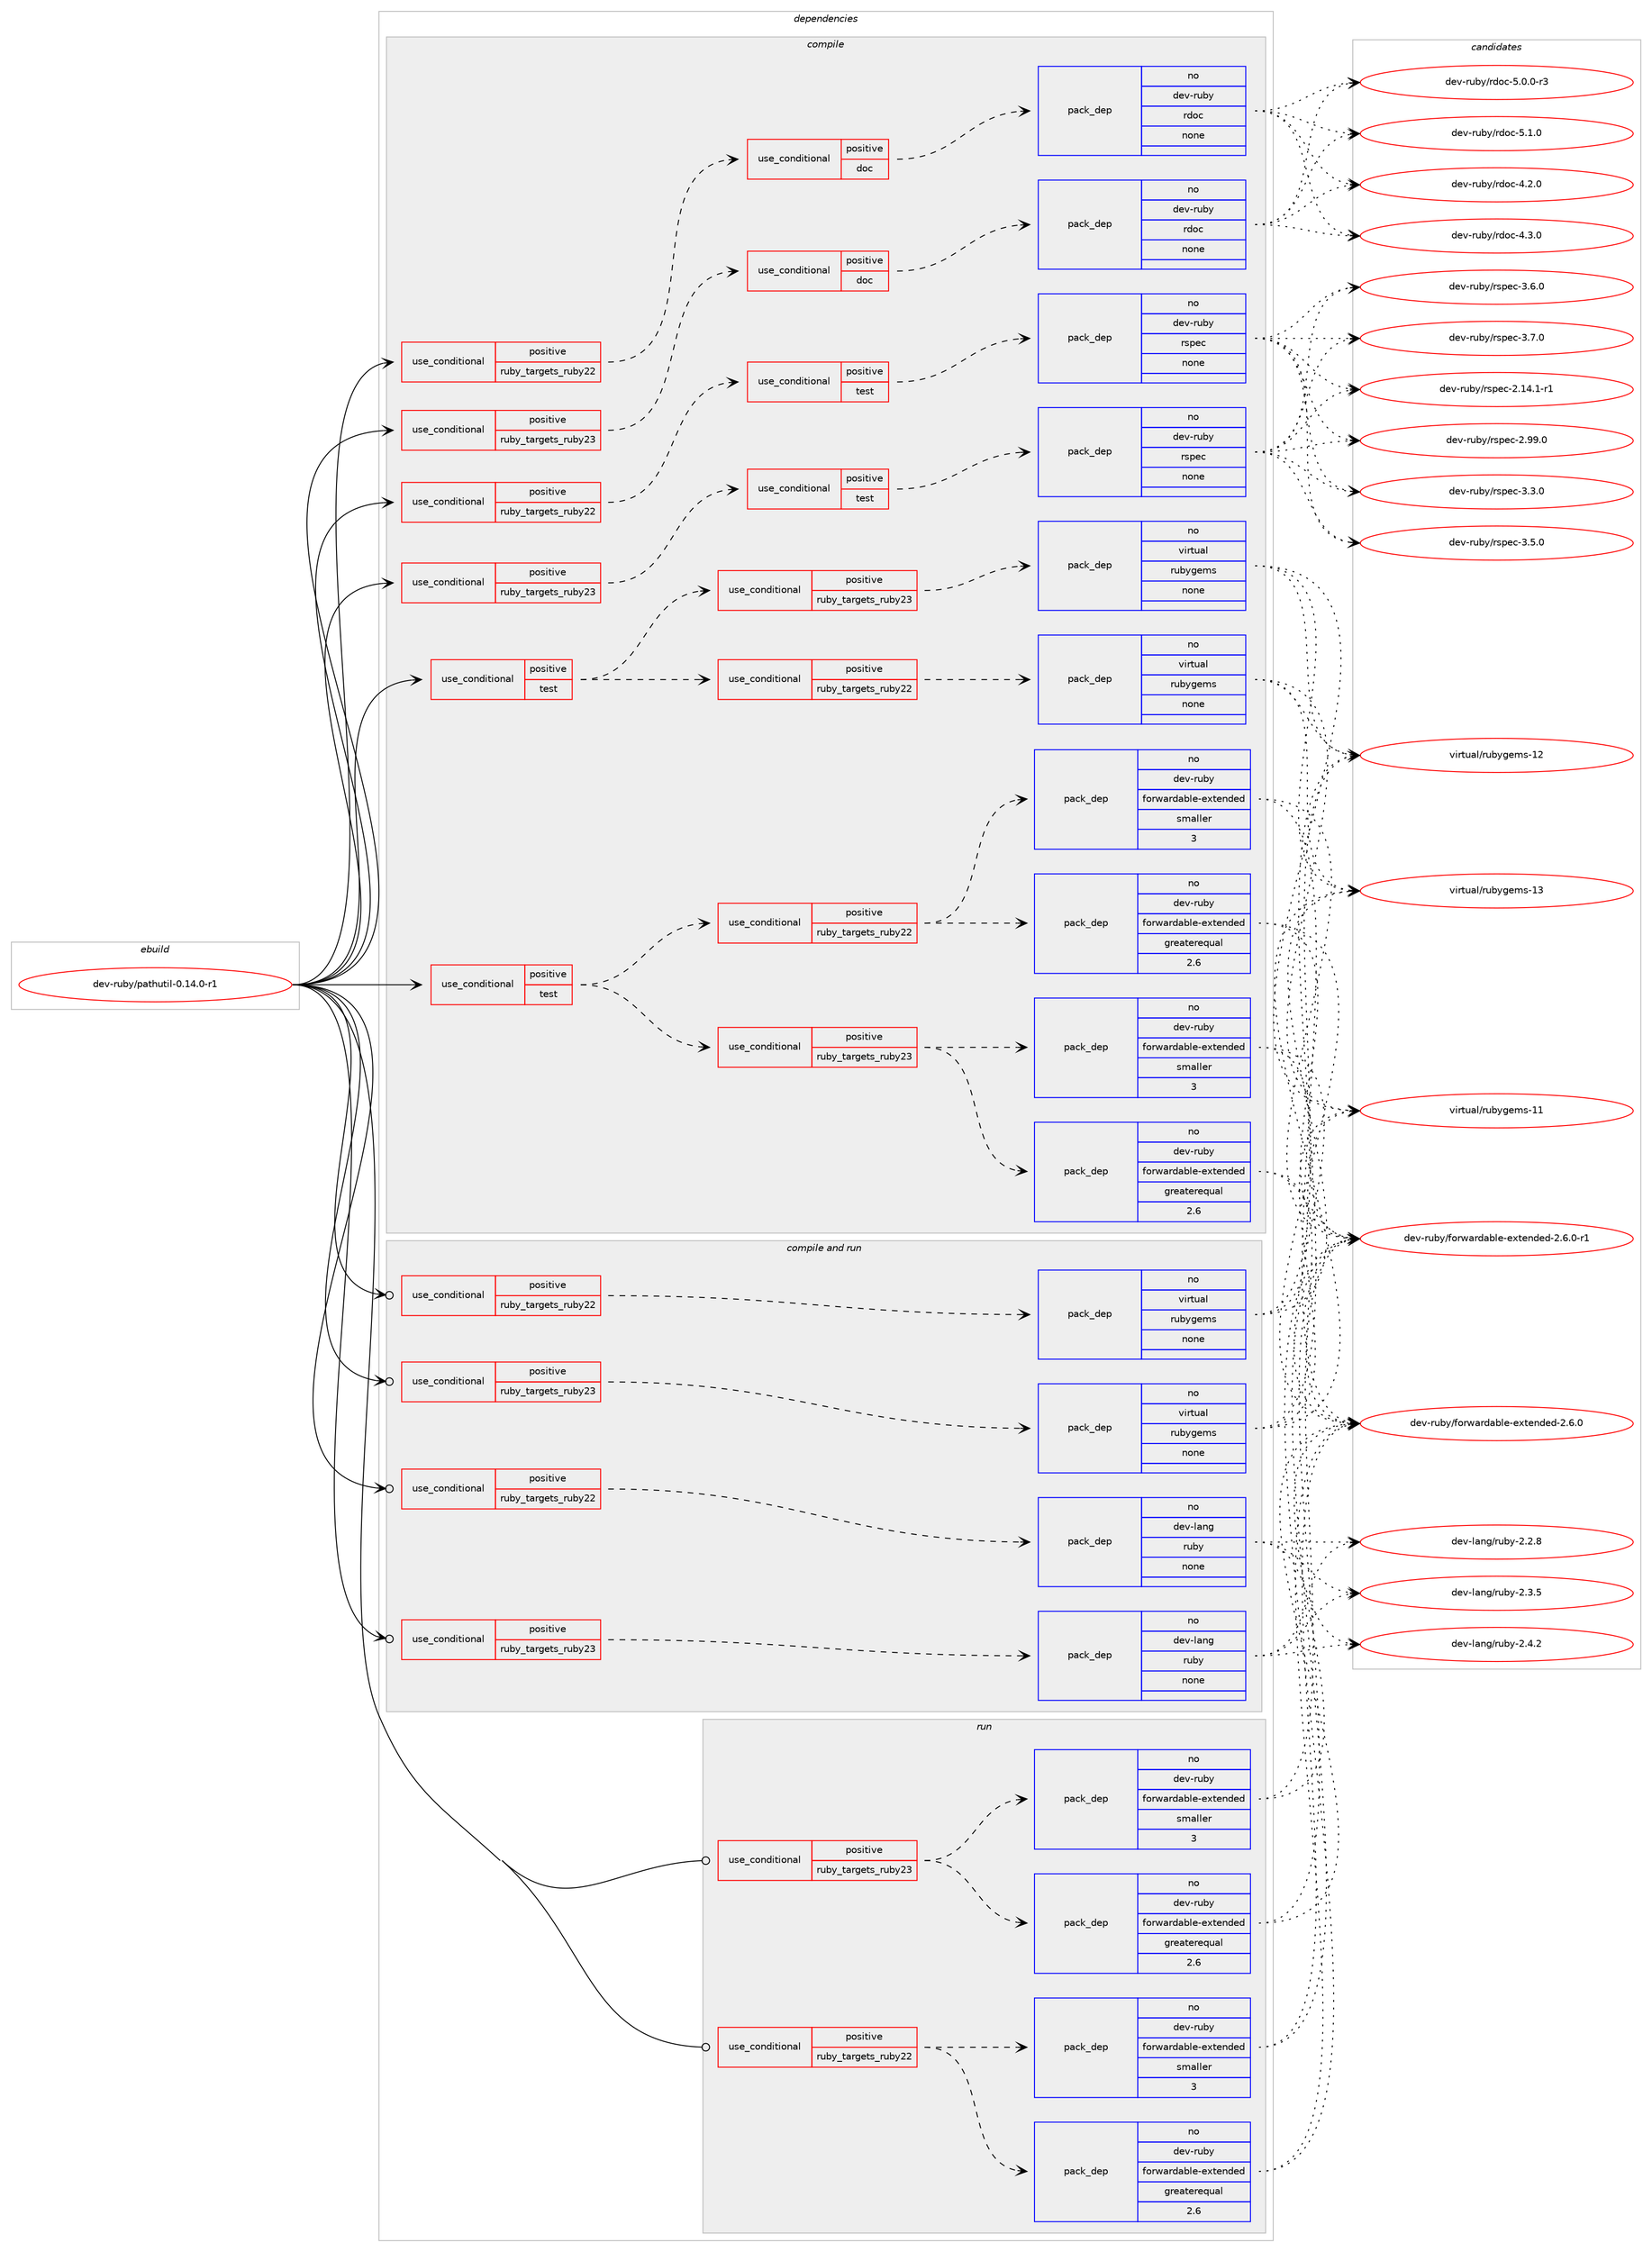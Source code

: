 digraph prolog {

# *************
# Graph options
# *************

newrank=true;
concentrate=true;
compound=true;
graph [rankdir=LR,fontname=Helvetica,fontsize=10,ranksep=1.5];#, ranksep=2.5, nodesep=0.2];
edge  [arrowhead=vee];
node  [fontname=Helvetica,fontsize=10];

# **********
# The ebuild
# **********

subgraph cluster_leftcol {
color=gray;
rank=same;
label=<<i>ebuild</i>>;
id [label="dev-ruby/pathutil-0.14.0-r1", color=red, width=4, href="../dev-ruby/pathutil-0.14.0-r1.svg"];
}

# ****************
# The dependencies
# ****************

subgraph cluster_midcol {
color=gray;
label=<<i>dependencies</i>>;
subgraph cluster_compile {
fillcolor="#eeeeee";
style=filled;
label=<<i>compile</i>>;
subgraph cond64589 {
dependency253042 [label=<<TABLE BORDER="0" CELLBORDER="1" CELLSPACING="0" CELLPADDING="4"><TR><TD ROWSPAN="3" CELLPADDING="10">use_conditional</TD></TR><TR><TD>positive</TD></TR><TR><TD>ruby_targets_ruby22</TD></TR></TABLE>>, shape=none, color=red];
subgraph cond64590 {
dependency253043 [label=<<TABLE BORDER="0" CELLBORDER="1" CELLSPACING="0" CELLPADDING="4"><TR><TD ROWSPAN="3" CELLPADDING="10">use_conditional</TD></TR><TR><TD>positive</TD></TR><TR><TD>doc</TD></TR></TABLE>>, shape=none, color=red];
subgraph pack184348 {
dependency253044 [label=<<TABLE BORDER="0" CELLBORDER="1" CELLSPACING="0" CELLPADDING="4" WIDTH="220"><TR><TD ROWSPAN="6" CELLPADDING="30">pack_dep</TD></TR><TR><TD WIDTH="110">no</TD></TR><TR><TD>dev-ruby</TD></TR><TR><TD>rdoc</TD></TR><TR><TD>none</TD></TR><TR><TD></TD></TR></TABLE>>, shape=none, color=blue];
}
dependency253043:e -> dependency253044:w [weight=20,style="dashed",arrowhead="vee"];
}
dependency253042:e -> dependency253043:w [weight=20,style="dashed",arrowhead="vee"];
}
id:e -> dependency253042:w [weight=20,style="solid",arrowhead="vee"];
subgraph cond64591 {
dependency253045 [label=<<TABLE BORDER="0" CELLBORDER="1" CELLSPACING="0" CELLPADDING="4"><TR><TD ROWSPAN="3" CELLPADDING="10">use_conditional</TD></TR><TR><TD>positive</TD></TR><TR><TD>ruby_targets_ruby22</TD></TR></TABLE>>, shape=none, color=red];
subgraph cond64592 {
dependency253046 [label=<<TABLE BORDER="0" CELLBORDER="1" CELLSPACING="0" CELLPADDING="4"><TR><TD ROWSPAN="3" CELLPADDING="10">use_conditional</TD></TR><TR><TD>positive</TD></TR><TR><TD>test</TD></TR></TABLE>>, shape=none, color=red];
subgraph pack184349 {
dependency253047 [label=<<TABLE BORDER="0" CELLBORDER="1" CELLSPACING="0" CELLPADDING="4" WIDTH="220"><TR><TD ROWSPAN="6" CELLPADDING="30">pack_dep</TD></TR><TR><TD WIDTH="110">no</TD></TR><TR><TD>dev-ruby</TD></TR><TR><TD>rspec</TD></TR><TR><TD>none</TD></TR><TR><TD></TD></TR></TABLE>>, shape=none, color=blue];
}
dependency253046:e -> dependency253047:w [weight=20,style="dashed",arrowhead="vee"];
}
dependency253045:e -> dependency253046:w [weight=20,style="dashed",arrowhead="vee"];
}
id:e -> dependency253045:w [weight=20,style="solid",arrowhead="vee"];
subgraph cond64593 {
dependency253048 [label=<<TABLE BORDER="0" CELLBORDER="1" CELLSPACING="0" CELLPADDING="4"><TR><TD ROWSPAN="3" CELLPADDING="10">use_conditional</TD></TR><TR><TD>positive</TD></TR><TR><TD>ruby_targets_ruby23</TD></TR></TABLE>>, shape=none, color=red];
subgraph cond64594 {
dependency253049 [label=<<TABLE BORDER="0" CELLBORDER="1" CELLSPACING="0" CELLPADDING="4"><TR><TD ROWSPAN="3" CELLPADDING="10">use_conditional</TD></TR><TR><TD>positive</TD></TR><TR><TD>doc</TD></TR></TABLE>>, shape=none, color=red];
subgraph pack184350 {
dependency253050 [label=<<TABLE BORDER="0" CELLBORDER="1" CELLSPACING="0" CELLPADDING="4" WIDTH="220"><TR><TD ROWSPAN="6" CELLPADDING="30">pack_dep</TD></TR><TR><TD WIDTH="110">no</TD></TR><TR><TD>dev-ruby</TD></TR><TR><TD>rdoc</TD></TR><TR><TD>none</TD></TR><TR><TD></TD></TR></TABLE>>, shape=none, color=blue];
}
dependency253049:e -> dependency253050:w [weight=20,style="dashed",arrowhead="vee"];
}
dependency253048:e -> dependency253049:w [weight=20,style="dashed",arrowhead="vee"];
}
id:e -> dependency253048:w [weight=20,style="solid",arrowhead="vee"];
subgraph cond64595 {
dependency253051 [label=<<TABLE BORDER="0" CELLBORDER="1" CELLSPACING="0" CELLPADDING="4"><TR><TD ROWSPAN="3" CELLPADDING="10">use_conditional</TD></TR><TR><TD>positive</TD></TR><TR><TD>ruby_targets_ruby23</TD></TR></TABLE>>, shape=none, color=red];
subgraph cond64596 {
dependency253052 [label=<<TABLE BORDER="0" CELLBORDER="1" CELLSPACING="0" CELLPADDING="4"><TR><TD ROWSPAN="3" CELLPADDING="10">use_conditional</TD></TR><TR><TD>positive</TD></TR><TR><TD>test</TD></TR></TABLE>>, shape=none, color=red];
subgraph pack184351 {
dependency253053 [label=<<TABLE BORDER="0" CELLBORDER="1" CELLSPACING="0" CELLPADDING="4" WIDTH="220"><TR><TD ROWSPAN="6" CELLPADDING="30">pack_dep</TD></TR><TR><TD WIDTH="110">no</TD></TR><TR><TD>dev-ruby</TD></TR><TR><TD>rspec</TD></TR><TR><TD>none</TD></TR><TR><TD></TD></TR></TABLE>>, shape=none, color=blue];
}
dependency253052:e -> dependency253053:w [weight=20,style="dashed",arrowhead="vee"];
}
dependency253051:e -> dependency253052:w [weight=20,style="dashed",arrowhead="vee"];
}
id:e -> dependency253051:w [weight=20,style="solid",arrowhead="vee"];
subgraph cond64597 {
dependency253054 [label=<<TABLE BORDER="0" CELLBORDER="1" CELLSPACING="0" CELLPADDING="4"><TR><TD ROWSPAN="3" CELLPADDING="10">use_conditional</TD></TR><TR><TD>positive</TD></TR><TR><TD>test</TD></TR></TABLE>>, shape=none, color=red];
subgraph cond64598 {
dependency253055 [label=<<TABLE BORDER="0" CELLBORDER="1" CELLSPACING="0" CELLPADDING="4"><TR><TD ROWSPAN="3" CELLPADDING="10">use_conditional</TD></TR><TR><TD>positive</TD></TR><TR><TD>ruby_targets_ruby22</TD></TR></TABLE>>, shape=none, color=red];
subgraph pack184352 {
dependency253056 [label=<<TABLE BORDER="0" CELLBORDER="1" CELLSPACING="0" CELLPADDING="4" WIDTH="220"><TR><TD ROWSPAN="6" CELLPADDING="30">pack_dep</TD></TR><TR><TD WIDTH="110">no</TD></TR><TR><TD>dev-ruby</TD></TR><TR><TD>forwardable-extended</TD></TR><TR><TD>greaterequal</TD></TR><TR><TD>2.6</TD></TR></TABLE>>, shape=none, color=blue];
}
dependency253055:e -> dependency253056:w [weight=20,style="dashed",arrowhead="vee"];
subgraph pack184353 {
dependency253057 [label=<<TABLE BORDER="0" CELLBORDER="1" CELLSPACING="0" CELLPADDING="4" WIDTH="220"><TR><TD ROWSPAN="6" CELLPADDING="30">pack_dep</TD></TR><TR><TD WIDTH="110">no</TD></TR><TR><TD>dev-ruby</TD></TR><TR><TD>forwardable-extended</TD></TR><TR><TD>smaller</TD></TR><TR><TD>3</TD></TR></TABLE>>, shape=none, color=blue];
}
dependency253055:e -> dependency253057:w [weight=20,style="dashed",arrowhead="vee"];
}
dependency253054:e -> dependency253055:w [weight=20,style="dashed",arrowhead="vee"];
subgraph cond64599 {
dependency253058 [label=<<TABLE BORDER="0" CELLBORDER="1" CELLSPACING="0" CELLPADDING="4"><TR><TD ROWSPAN="3" CELLPADDING="10">use_conditional</TD></TR><TR><TD>positive</TD></TR><TR><TD>ruby_targets_ruby23</TD></TR></TABLE>>, shape=none, color=red];
subgraph pack184354 {
dependency253059 [label=<<TABLE BORDER="0" CELLBORDER="1" CELLSPACING="0" CELLPADDING="4" WIDTH="220"><TR><TD ROWSPAN="6" CELLPADDING="30">pack_dep</TD></TR><TR><TD WIDTH="110">no</TD></TR><TR><TD>dev-ruby</TD></TR><TR><TD>forwardable-extended</TD></TR><TR><TD>greaterequal</TD></TR><TR><TD>2.6</TD></TR></TABLE>>, shape=none, color=blue];
}
dependency253058:e -> dependency253059:w [weight=20,style="dashed",arrowhead="vee"];
subgraph pack184355 {
dependency253060 [label=<<TABLE BORDER="0" CELLBORDER="1" CELLSPACING="0" CELLPADDING="4" WIDTH="220"><TR><TD ROWSPAN="6" CELLPADDING="30">pack_dep</TD></TR><TR><TD WIDTH="110">no</TD></TR><TR><TD>dev-ruby</TD></TR><TR><TD>forwardable-extended</TD></TR><TR><TD>smaller</TD></TR><TR><TD>3</TD></TR></TABLE>>, shape=none, color=blue];
}
dependency253058:e -> dependency253060:w [weight=20,style="dashed",arrowhead="vee"];
}
dependency253054:e -> dependency253058:w [weight=20,style="dashed",arrowhead="vee"];
}
id:e -> dependency253054:w [weight=20,style="solid",arrowhead="vee"];
subgraph cond64600 {
dependency253061 [label=<<TABLE BORDER="0" CELLBORDER="1" CELLSPACING="0" CELLPADDING="4"><TR><TD ROWSPAN="3" CELLPADDING="10">use_conditional</TD></TR><TR><TD>positive</TD></TR><TR><TD>test</TD></TR></TABLE>>, shape=none, color=red];
subgraph cond64601 {
dependency253062 [label=<<TABLE BORDER="0" CELLBORDER="1" CELLSPACING="0" CELLPADDING="4"><TR><TD ROWSPAN="3" CELLPADDING="10">use_conditional</TD></TR><TR><TD>positive</TD></TR><TR><TD>ruby_targets_ruby22</TD></TR></TABLE>>, shape=none, color=red];
subgraph pack184356 {
dependency253063 [label=<<TABLE BORDER="0" CELLBORDER="1" CELLSPACING="0" CELLPADDING="4" WIDTH="220"><TR><TD ROWSPAN="6" CELLPADDING="30">pack_dep</TD></TR><TR><TD WIDTH="110">no</TD></TR><TR><TD>virtual</TD></TR><TR><TD>rubygems</TD></TR><TR><TD>none</TD></TR><TR><TD></TD></TR></TABLE>>, shape=none, color=blue];
}
dependency253062:e -> dependency253063:w [weight=20,style="dashed",arrowhead="vee"];
}
dependency253061:e -> dependency253062:w [weight=20,style="dashed",arrowhead="vee"];
subgraph cond64602 {
dependency253064 [label=<<TABLE BORDER="0" CELLBORDER="1" CELLSPACING="0" CELLPADDING="4"><TR><TD ROWSPAN="3" CELLPADDING="10">use_conditional</TD></TR><TR><TD>positive</TD></TR><TR><TD>ruby_targets_ruby23</TD></TR></TABLE>>, shape=none, color=red];
subgraph pack184357 {
dependency253065 [label=<<TABLE BORDER="0" CELLBORDER="1" CELLSPACING="0" CELLPADDING="4" WIDTH="220"><TR><TD ROWSPAN="6" CELLPADDING="30">pack_dep</TD></TR><TR><TD WIDTH="110">no</TD></TR><TR><TD>virtual</TD></TR><TR><TD>rubygems</TD></TR><TR><TD>none</TD></TR><TR><TD></TD></TR></TABLE>>, shape=none, color=blue];
}
dependency253064:e -> dependency253065:w [weight=20,style="dashed",arrowhead="vee"];
}
dependency253061:e -> dependency253064:w [weight=20,style="dashed",arrowhead="vee"];
}
id:e -> dependency253061:w [weight=20,style="solid",arrowhead="vee"];
}
subgraph cluster_compileandrun {
fillcolor="#eeeeee";
style=filled;
label=<<i>compile and run</i>>;
subgraph cond64603 {
dependency253066 [label=<<TABLE BORDER="0" CELLBORDER="1" CELLSPACING="0" CELLPADDING="4"><TR><TD ROWSPAN="3" CELLPADDING="10">use_conditional</TD></TR><TR><TD>positive</TD></TR><TR><TD>ruby_targets_ruby22</TD></TR></TABLE>>, shape=none, color=red];
subgraph pack184358 {
dependency253067 [label=<<TABLE BORDER="0" CELLBORDER="1" CELLSPACING="0" CELLPADDING="4" WIDTH="220"><TR><TD ROWSPAN="6" CELLPADDING="30">pack_dep</TD></TR><TR><TD WIDTH="110">no</TD></TR><TR><TD>dev-lang</TD></TR><TR><TD>ruby</TD></TR><TR><TD>none</TD></TR><TR><TD></TD></TR></TABLE>>, shape=none, color=blue];
}
dependency253066:e -> dependency253067:w [weight=20,style="dashed",arrowhead="vee"];
}
id:e -> dependency253066:w [weight=20,style="solid",arrowhead="odotvee"];
subgraph cond64604 {
dependency253068 [label=<<TABLE BORDER="0" CELLBORDER="1" CELLSPACING="0" CELLPADDING="4"><TR><TD ROWSPAN="3" CELLPADDING="10">use_conditional</TD></TR><TR><TD>positive</TD></TR><TR><TD>ruby_targets_ruby22</TD></TR></TABLE>>, shape=none, color=red];
subgraph pack184359 {
dependency253069 [label=<<TABLE BORDER="0" CELLBORDER="1" CELLSPACING="0" CELLPADDING="4" WIDTH="220"><TR><TD ROWSPAN="6" CELLPADDING="30">pack_dep</TD></TR><TR><TD WIDTH="110">no</TD></TR><TR><TD>virtual</TD></TR><TR><TD>rubygems</TD></TR><TR><TD>none</TD></TR><TR><TD></TD></TR></TABLE>>, shape=none, color=blue];
}
dependency253068:e -> dependency253069:w [weight=20,style="dashed",arrowhead="vee"];
}
id:e -> dependency253068:w [weight=20,style="solid",arrowhead="odotvee"];
subgraph cond64605 {
dependency253070 [label=<<TABLE BORDER="0" CELLBORDER="1" CELLSPACING="0" CELLPADDING="4"><TR><TD ROWSPAN="3" CELLPADDING="10">use_conditional</TD></TR><TR><TD>positive</TD></TR><TR><TD>ruby_targets_ruby23</TD></TR></TABLE>>, shape=none, color=red];
subgraph pack184360 {
dependency253071 [label=<<TABLE BORDER="0" CELLBORDER="1" CELLSPACING="0" CELLPADDING="4" WIDTH="220"><TR><TD ROWSPAN="6" CELLPADDING="30">pack_dep</TD></TR><TR><TD WIDTH="110">no</TD></TR><TR><TD>dev-lang</TD></TR><TR><TD>ruby</TD></TR><TR><TD>none</TD></TR><TR><TD></TD></TR></TABLE>>, shape=none, color=blue];
}
dependency253070:e -> dependency253071:w [weight=20,style="dashed",arrowhead="vee"];
}
id:e -> dependency253070:w [weight=20,style="solid",arrowhead="odotvee"];
subgraph cond64606 {
dependency253072 [label=<<TABLE BORDER="0" CELLBORDER="1" CELLSPACING="0" CELLPADDING="4"><TR><TD ROWSPAN="3" CELLPADDING="10">use_conditional</TD></TR><TR><TD>positive</TD></TR><TR><TD>ruby_targets_ruby23</TD></TR></TABLE>>, shape=none, color=red];
subgraph pack184361 {
dependency253073 [label=<<TABLE BORDER="0" CELLBORDER="1" CELLSPACING="0" CELLPADDING="4" WIDTH="220"><TR><TD ROWSPAN="6" CELLPADDING="30">pack_dep</TD></TR><TR><TD WIDTH="110">no</TD></TR><TR><TD>virtual</TD></TR><TR><TD>rubygems</TD></TR><TR><TD>none</TD></TR><TR><TD></TD></TR></TABLE>>, shape=none, color=blue];
}
dependency253072:e -> dependency253073:w [weight=20,style="dashed",arrowhead="vee"];
}
id:e -> dependency253072:w [weight=20,style="solid",arrowhead="odotvee"];
}
subgraph cluster_run {
fillcolor="#eeeeee";
style=filled;
label=<<i>run</i>>;
subgraph cond64607 {
dependency253074 [label=<<TABLE BORDER="0" CELLBORDER="1" CELLSPACING="0" CELLPADDING="4"><TR><TD ROWSPAN="3" CELLPADDING="10">use_conditional</TD></TR><TR><TD>positive</TD></TR><TR><TD>ruby_targets_ruby22</TD></TR></TABLE>>, shape=none, color=red];
subgraph pack184362 {
dependency253075 [label=<<TABLE BORDER="0" CELLBORDER="1" CELLSPACING="0" CELLPADDING="4" WIDTH="220"><TR><TD ROWSPAN="6" CELLPADDING="30">pack_dep</TD></TR><TR><TD WIDTH="110">no</TD></TR><TR><TD>dev-ruby</TD></TR><TR><TD>forwardable-extended</TD></TR><TR><TD>greaterequal</TD></TR><TR><TD>2.6</TD></TR></TABLE>>, shape=none, color=blue];
}
dependency253074:e -> dependency253075:w [weight=20,style="dashed",arrowhead="vee"];
subgraph pack184363 {
dependency253076 [label=<<TABLE BORDER="0" CELLBORDER="1" CELLSPACING="0" CELLPADDING="4" WIDTH="220"><TR><TD ROWSPAN="6" CELLPADDING="30">pack_dep</TD></TR><TR><TD WIDTH="110">no</TD></TR><TR><TD>dev-ruby</TD></TR><TR><TD>forwardable-extended</TD></TR><TR><TD>smaller</TD></TR><TR><TD>3</TD></TR></TABLE>>, shape=none, color=blue];
}
dependency253074:e -> dependency253076:w [weight=20,style="dashed",arrowhead="vee"];
}
id:e -> dependency253074:w [weight=20,style="solid",arrowhead="odot"];
subgraph cond64608 {
dependency253077 [label=<<TABLE BORDER="0" CELLBORDER="1" CELLSPACING="0" CELLPADDING="4"><TR><TD ROWSPAN="3" CELLPADDING="10">use_conditional</TD></TR><TR><TD>positive</TD></TR><TR><TD>ruby_targets_ruby23</TD></TR></TABLE>>, shape=none, color=red];
subgraph pack184364 {
dependency253078 [label=<<TABLE BORDER="0" CELLBORDER="1" CELLSPACING="0" CELLPADDING="4" WIDTH="220"><TR><TD ROWSPAN="6" CELLPADDING="30">pack_dep</TD></TR><TR><TD WIDTH="110">no</TD></TR><TR><TD>dev-ruby</TD></TR><TR><TD>forwardable-extended</TD></TR><TR><TD>greaterequal</TD></TR><TR><TD>2.6</TD></TR></TABLE>>, shape=none, color=blue];
}
dependency253077:e -> dependency253078:w [weight=20,style="dashed",arrowhead="vee"];
subgraph pack184365 {
dependency253079 [label=<<TABLE BORDER="0" CELLBORDER="1" CELLSPACING="0" CELLPADDING="4" WIDTH="220"><TR><TD ROWSPAN="6" CELLPADDING="30">pack_dep</TD></TR><TR><TD WIDTH="110">no</TD></TR><TR><TD>dev-ruby</TD></TR><TR><TD>forwardable-extended</TD></TR><TR><TD>smaller</TD></TR><TR><TD>3</TD></TR></TABLE>>, shape=none, color=blue];
}
dependency253077:e -> dependency253079:w [weight=20,style="dashed",arrowhead="vee"];
}
id:e -> dependency253077:w [weight=20,style="solid",arrowhead="odot"];
}
}

# **************
# The candidates
# **************

subgraph cluster_choices {
rank=same;
color=gray;
label=<<i>candidates</i>>;

subgraph choice184348 {
color=black;
nodesep=1;
choice10010111845114117981214711410011199455246504648 [label="dev-ruby/rdoc-4.2.0", color=red, width=4,href="../dev-ruby/rdoc-4.2.0.svg"];
choice10010111845114117981214711410011199455246514648 [label="dev-ruby/rdoc-4.3.0", color=red, width=4,href="../dev-ruby/rdoc-4.3.0.svg"];
choice100101118451141179812147114100111994553464846484511451 [label="dev-ruby/rdoc-5.0.0-r3", color=red, width=4,href="../dev-ruby/rdoc-5.0.0-r3.svg"];
choice10010111845114117981214711410011199455346494648 [label="dev-ruby/rdoc-5.1.0", color=red, width=4,href="../dev-ruby/rdoc-5.1.0.svg"];
dependency253044:e -> choice10010111845114117981214711410011199455246504648:w [style=dotted,weight="100"];
dependency253044:e -> choice10010111845114117981214711410011199455246514648:w [style=dotted,weight="100"];
dependency253044:e -> choice100101118451141179812147114100111994553464846484511451:w [style=dotted,weight="100"];
dependency253044:e -> choice10010111845114117981214711410011199455346494648:w [style=dotted,weight="100"];
}
subgraph choice184349 {
color=black;
nodesep=1;
choice10010111845114117981214711411511210199455046495246494511449 [label="dev-ruby/rspec-2.14.1-r1", color=red, width=4,href="../dev-ruby/rspec-2.14.1-r1.svg"];
choice1001011184511411798121471141151121019945504657574648 [label="dev-ruby/rspec-2.99.0", color=red, width=4,href="../dev-ruby/rspec-2.99.0.svg"];
choice10010111845114117981214711411511210199455146514648 [label="dev-ruby/rspec-3.3.0", color=red, width=4,href="../dev-ruby/rspec-3.3.0.svg"];
choice10010111845114117981214711411511210199455146534648 [label="dev-ruby/rspec-3.5.0", color=red, width=4,href="../dev-ruby/rspec-3.5.0.svg"];
choice10010111845114117981214711411511210199455146544648 [label="dev-ruby/rspec-3.6.0", color=red, width=4,href="../dev-ruby/rspec-3.6.0.svg"];
choice10010111845114117981214711411511210199455146554648 [label="dev-ruby/rspec-3.7.0", color=red, width=4,href="../dev-ruby/rspec-3.7.0.svg"];
dependency253047:e -> choice10010111845114117981214711411511210199455046495246494511449:w [style=dotted,weight="100"];
dependency253047:e -> choice1001011184511411798121471141151121019945504657574648:w [style=dotted,weight="100"];
dependency253047:e -> choice10010111845114117981214711411511210199455146514648:w [style=dotted,weight="100"];
dependency253047:e -> choice10010111845114117981214711411511210199455146534648:w [style=dotted,weight="100"];
dependency253047:e -> choice10010111845114117981214711411511210199455146544648:w [style=dotted,weight="100"];
dependency253047:e -> choice10010111845114117981214711411511210199455146554648:w [style=dotted,weight="100"];
}
subgraph choice184350 {
color=black;
nodesep=1;
choice10010111845114117981214711410011199455246504648 [label="dev-ruby/rdoc-4.2.0", color=red, width=4,href="../dev-ruby/rdoc-4.2.0.svg"];
choice10010111845114117981214711410011199455246514648 [label="dev-ruby/rdoc-4.3.0", color=red, width=4,href="../dev-ruby/rdoc-4.3.0.svg"];
choice100101118451141179812147114100111994553464846484511451 [label="dev-ruby/rdoc-5.0.0-r3", color=red, width=4,href="../dev-ruby/rdoc-5.0.0-r3.svg"];
choice10010111845114117981214711410011199455346494648 [label="dev-ruby/rdoc-5.1.0", color=red, width=4,href="../dev-ruby/rdoc-5.1.0.svg"];
dependency253050:e -> choice10010111845114117981214711410011199455246504648:w [style=dotted,weight="100"];
dependency253050:e -> choice10010111845114117981214711410011199455246514648:w [style=dotted,weight="100"];
dependency253050:e -> choice100101118451141179812147114100111994553464846484511451:w [style=dotted,weight="100"];
dependency253050:e -> choice10010111845114117981214711410011199455346494648:w [style=dotted,weight="100"];
}
subgraph choice184351 {
color=black;
nodesep=1;
choice10010111845114117981214711411511210199455046495246494511449 [label="dev-ruby/rspec-2.14.1-r1", color=red, width=4,href="../dev-ruby/rspec-2.14.1-r1.svg"];
choice1001011184511411798121471141151121019945504657574648 [label="dev-ruby/rspec-2.99.0", color=red, width=4,href="../dev-ruby/rspec-2.99.0.svg"];
choice10010111845114117981214711411511210199455146514648 [label="dev-ruby/rspec-3.3.0", color=red, width=4,href="../dev-ruby/rspec-3.3.0.svg"];
choice10010111845114117981214711411511210199455146534648 [label="dev-ruby/rspec-3.5.0", color=red, width=4,href="../dev-ruby/rspec-3.5.0.svg"];
choice10010111845114117981214711411511210199455146544648 [label="dev-ruby/rspec-3.6.0", color=red, width=4,href="../dev-ruby/rspec-3.6.0.svg"];
choice10010111845114117981214711411511210199455146554648 [label="dev-ruby/rspec-3.7.0", color=red, width=4,href="../dev-ruby/rspec-3.7.0.svg"];
dependency253053:e -> choice10010111845114117981214711411511210199455046495246494511449:w [style=dotted,weight="100"];
dependency253053:e -> choice1001011184511411798121471141151121019945504657574648:w [style=dotted,weight="100"];
dependency253053:e -> choice10010111845114117981214711411511210199455146514648:w [style=dotted,weight="100"];
dependency253053:e -> choice10010111845114117981214711411511210199455146534648:w [style=dotted,weight="100"];
dependency253053:e -> choice10010111845114117981214711411511210199455146544648:w [style=dotted,weight="100"];
dependency253053:e -> choice10010111845114117981214711411511210199455146554648:w [style=dotted,weight="100"];
}
subgraph choice184352 {
color=black;
nodesep=1;
choice10010111845114117981214710211111411997114100979810810145101120116101110100101100455046544648 [label="dev-ruby/forwardable-extended-2.6.0", color=red, width=4,href="../dev-ruby/forwardable-extended-2.6.0.svg"];
choice100101118451141179812147102111114119971141009798108101451011201161011101001011004550465446484511449 [label="dev-ruby/forwardable-extended-2.6.0-r1", color=red, width=4,href="../dev-ruby/forwardable-extended-2.6.0-r1.svg"];
dependency253056:e -> choice10010111845114117981214710211111411997114100979810810145101120116101110100101100455046544648:w [style=dotted,weight="100"];
dependency253056:e -> choice100101118451141179812147102111114119971141009798108101451011201161011101001011004550465446484511449:w [style=dotted,weight="100"];
}
subgraph choice184353 {
color=black;
nodesep=1;
choice10010111845114117981214710211111411997114100979810810145101120116101110100101100455046544648 [label="dev-ruby/forwardable-extended-2.6.0", color=red, width=4,href="../dev-ruby/forwardable-extended-2.6.0.svg"];
choice100101118451141179812147102111114119971141009798108101451011201161011101001011004550465446484511449 [label="dev-ruby/forwardable-extended-2.6.0-r1", color=red, width=4,href="../dev-ruby/forwardable-extended-2.6.0-r1.svg"];
dependency253057:e -> choice10010111845114117981214710211111411997114100979810810145101120116101110100101100455046544648:w [style=dotted,weight="100"];
dependency253057:e -> choice100101118451141179812147102111114119971141009798108101451011201161011101001011004550465446484511449:w [style=dotted,weight="100"];
}
subgraph choice184354 {
color=black;
nodesep=1;
choice10010111845114117981214710211111411997114100979810810145101120116101110100101100455046544648 [label="dev-ruby/forwardable-extended-2.6.0", color=red, width=4,href="../dev-ruby/forwardable-extended-2.6.0.svg"];
choice100101118451141179812147102111114119971141009798108101451011201161011101001011004550465446484511449 [label="dev-ruby/forwardable-extended-2.6.0-r1", color=red, width=4,href="../dev-ruby/forwardable-extended-2.6.0-r1.svg"];
dependency253059:e -> choice10010111845114117981214710211111411997114100979810810145101120116101110100101100455046544648:w [style=dotted,weight="100"];
dependency253059:e -> choice100101118451141179812147102111114119971141009798108101451011201161011101001011004550465446484511449:w [style=dotted,weight="100"];
}
subgraph choice184355 {
color=black;
nodesep=1;
choice10010111845114117981214710211111411997114100979810810145101120116101110100101100455046544648 [label="dev-ruby/forwardable-extended-2.6.0", color=red, width=4,href="../dev-ruby/forwardable-extended-2.6.0.svg"];
choice100101118451141179812147102111114119971141009798108101451011201161011101001011004550465446484511449 [label="dev-ruby/forwardable-extended-2.6.0-r1", color=red, width=4,href="../dev-ruby/forwardable-extended-2.6.0-r1.svg"];
dependency253060:e -> choice10010111845114117981214710211111411997114100979810810145101120116101110100101100455046544648:w [style=dotted,weight="100"];
dependency253060:e -> choice100101118451141179812147102111114119971141009798108101451011201161011101001011004550465446484511449:w [style=dotted,weight="100"];
}
subgraph choice184356 {
color=black;
nodesep=1;
choice118105114116117971084711411798121103101109115454949 [label="virtual/rubygems-11", color=red, width=4,href="../virtual/rubygems-11.svg"];
choice118105114116117971084711411798121103101109115454950 [label="virtual/rubygems-12", color=red, width=4,href="../virtual/rubygems-12.svg"];
choice118105114116117971084711411798121103101109115454951 [label="virtual/rubygems-13", color=red, width=4,href="../virtual/rubygems-13.svg"];
dependency253063:e -> choice118105114116117971084711411798121103101109115454949:w [style=dotted,weight="100"];
dependency253063:e -> choice118105114116117971084711411798121103101109115454950:w [style=dotted,weight="100"];
dependency253063:e -> choice118105114116117971084711411798121103101109115454951:w [style=dotted,weight="100"];
}
subgraph choice184357 {
color=black;
nodesep=1;
choice118105114116117971084711411798121103101109115454949 [label="virtual/rubygems-11", color=red, width=4,href="../virtual/rubygems-11.svg"];
choice118105114116117971084711411798121103101109115454950 [label="virtual/rubygems-12", color=red, width=4,href="../virtual/rubygems-12.svg"];
choice118105114116117971084711411798121103101109115454951 [label="virtual/rubygems-13", color=red, width=4,href="../virtual/rubygems-13.svg"];
dependency253065:e -> choice118105114116117971084711411798121103101109115454949:w [style=dotted,weight="100"];
dependency253065:e -> choice118105114116117971084711411798121103101109115454950:w [style=dotted,weight="100"];
dependency253065:e -> choice118105114116117971084711411798121103101109115454951:w [style=dotted,weight="100"];
}
subgraph choice184358 {
color=black;
nodesep=1;
choice10010111845108971101034711411798121455046504656 [label="dev-lang/ruby-2.2.8", color=red, width=4,href="../dev-lang/ruby-2.2.8.svg"];
choice10010111845108971101034711411798121455046514653 [label="dev-lang/ruby-2.3.5", color=red, width=4,href="../dev-lang/ruby-2.3.5.svg"];
choice10010111845108971101034711411798121455046524650 [label="dev-lang/ruby-2.4.2", color=red, width=4,href="../dev-lang/ruby-2.4.2.svg"];
dependency253067:e -> choice10010111845108971101034711411798121455046504656:w [style=dotted,weight="100"];
dependency253067:e -> choice10010111845108971101034711411798121455046514653:w [style=dotted,weight="100"];
dependency253067:e -> choice10010111845108971101034711411798121455046524650:w [style=dotted,weight="100"];
}
subgraph choice184359 {
color=black;
nodesep=1;
choice118105114116117971084711411798121103101109115454949 [label="virtual/rubygems-11", color=red, width=4,href="../virtual/rubygems-11.svg"];
choice118105114116117971084711411798121103101109115454950 [label="virtual/rubygems-12", color=red, width=4,href="../virtual/rubygems-12.svg"];
choice118105114116117971084711411798121103101109115454951 [label="virtual/rubygems-13", color=red, width=4,href="../virtual/rubygems-13.svg"];
dependency253069:e -> choice118105114116117971084711411798121103101109115454949:w [style=dotted,weight="100"];
dependency253069:e -> choice118105114116117971084711411798121103101109115454950:w [style=dotted,weight="100"];
dependency253069:e -> choice118105114116117971084711411798121103101109115454951:w [style=dotted,weight="100"];
}
subgraph choice184360 {
color=black;
nodesep=1;
choice10010111845108971101034711411798121455046504656 [label="dev-lang/ruby-2.2.8", color=red, width=4,href="../dev-lang/ruby-2.2.8.svg"];
choice10010111845108971101034711411798121455046514653 [label="dev-lang/ruby-2.3.5", color=red, width=4,href="../dev-lang/ruby-2.3.5.svg"];
choice10010111845108971101034711411798121455046524650 [label="dev-lang/ruby-2.4.2", color=red, width=4,href="../dev-lang/ruby-2.4.2.svg"];
dependency253071:e -> choice10010111845108971101034711411798121455046504656:w [style=dotted,weight="100"];
dependency253071:e -> choice10010111845108971101034711411798121455046514653:w [style=dotted,weight="100"];
dependency253071:e -> choice10010111845108971101034711411798121455046524650:w [style=dotted,weight="100"];
}
subgraph choice184361 {
color=black;
nodesep=1;
choice118105114116117971084711411798121103101109115454949 [label="virtual/rubygems-11", color=red, width=4,href="../virtual/rubygems-11.svg"];
choice118105114116117971084711411798121103101109115454950 [label="virtual/rubygems-12", color=red, width=4,href="../virtual/rubygems-12.svg"];
choice118105114116117971084711411798121103101109115454951 [label="virtual/rubygems-13", color=red, width=4,href="../virtual/rubygems-13.svg"];
dependency253073:e -> choice118105114116117971084711411798121103101109115454949:w [style=dotted,weight="100"];
dependency253073:e -> choice118105114116117971084711411798121103101109115454950:w [style=dotted,weight="100"];
dependency253073:e -> choice118105114116117971084711411798121103101109115454951:w [style=dotted,weight="100"];
}
subgraph choice184362 {
color=black;
nodesep=1;
choice10010111845114117981214710211111411997114100979810810145101120116101110100101100455046544648 [label="dev-ruby/forwardable-extended-2.6.0", color=red, width=4,href="../dev-ruby/forwardable-extended-2.6.0.svg"];
choice100101118451141179812147102111114119971141009798108101451011201161011101001011004550465446484511449 [label="dev-ruby/forwardable-extended-2.6.0-r1", color=red, width=4,href="../dev-ruby/forwardable-extended-2.6.0-r1.svg"];
dependency253075:e -> choice10010111845114117981214710211111411997114100979810810145101120116101110100101100455046544648:w [style=dotted,weight="100"];
dependency253075:e -> choice100101118451141179812147102111114119971141009798108101451011201161011101001011004550465446484511449:w [style=dotted,weight="100"];
}
subgraph choice184363 {
color=black;
nodesep=1;
choice10010111845114117981214710211111411997114100979810810145101120116101110100101100455046544648 [label="dev-ruby/forwardable-extended-2.6.0", color=red, width=4,href="../dev-ruby/forwardable-extended-2.6.0.svg"];
choice100101118451141179812147102111114119971141009798108101451011201161011101001011004550465446484511449 [label="dev-ruby/forwardable-extended-2.6.0-r1", color=red, width=4,href="../dev-ruby/forwardable-extended-2.6.0-r1.svg"];
dependency253076:e -> choice10010111845114117981214710211111411997114100979810810145101120116101110100101100455046544648:w [style=dotted,weight="100"];
dependency253076:e -> choice100101118451141179812147102111114119971141009798108101451011201161011101001011004550465446484511449:w [style=dotted,weight="100"];
}
subgraph choice184364 {
color=black;
nodesep=1;
choice10010111845114117981214710211111411997114100979810810145101120116101110100101100455046544648 [label="dev-ruby/forwardable-extended-2.6.0", color=red, width=4,href="../dev-ruby/forwardable-extended-2.6.0.svg"];
choice100101118451141179812147102111114119971141009798108101451011201161011101001011004550465446484511449 [label="dev-ruby/forwardable-extended-2.6.0-r1", color=red, width=4,href="../dev-ruby/forwardable-extended-2.6.0-r1.svg"];
dependency253078:e -> choice10010111845114117981214710211111411997114100979810810145101120116101110100101100455046544648:w [style=dotted,weight="100"];
dependency253078:e -> choice100101118451141179812147102111114119971141009798108101451011201161011101001011004550465446484511449:w [style=dotted,weight="100"];
}
subgraph choice184365 {
color=black;
nodesep=1;
choice10010111845114117981214710211111411997114100979810810145101120116101110100101100455046544648 [label="dev-ruby/forwardable-extended-2.6.0", color=red, width=4,href="../dev-ruby/forwardable-extended-2.6.0.svg"];
choice100101118451141179812147102111114119971141009798108101451011201161011101001011004550465446484511449 [label="dev-ruby/forwardable-extended-2.6.0-r1", color=red, width=4,href="../dev-ruby/forwardable-extended-2.6.0-r1.svg"];
dependency253079:e -> choice10010111845114117981214710211111411997114100979810810145101120116101110100101100455046544648:w [style=dotted,weight="100"];
dependency253079:e -> choice100101118451141179812147102111114119971141009798108101451011201161011101001011004550465446484511449:w [style=dotted,weight="100"];
}
}

}
